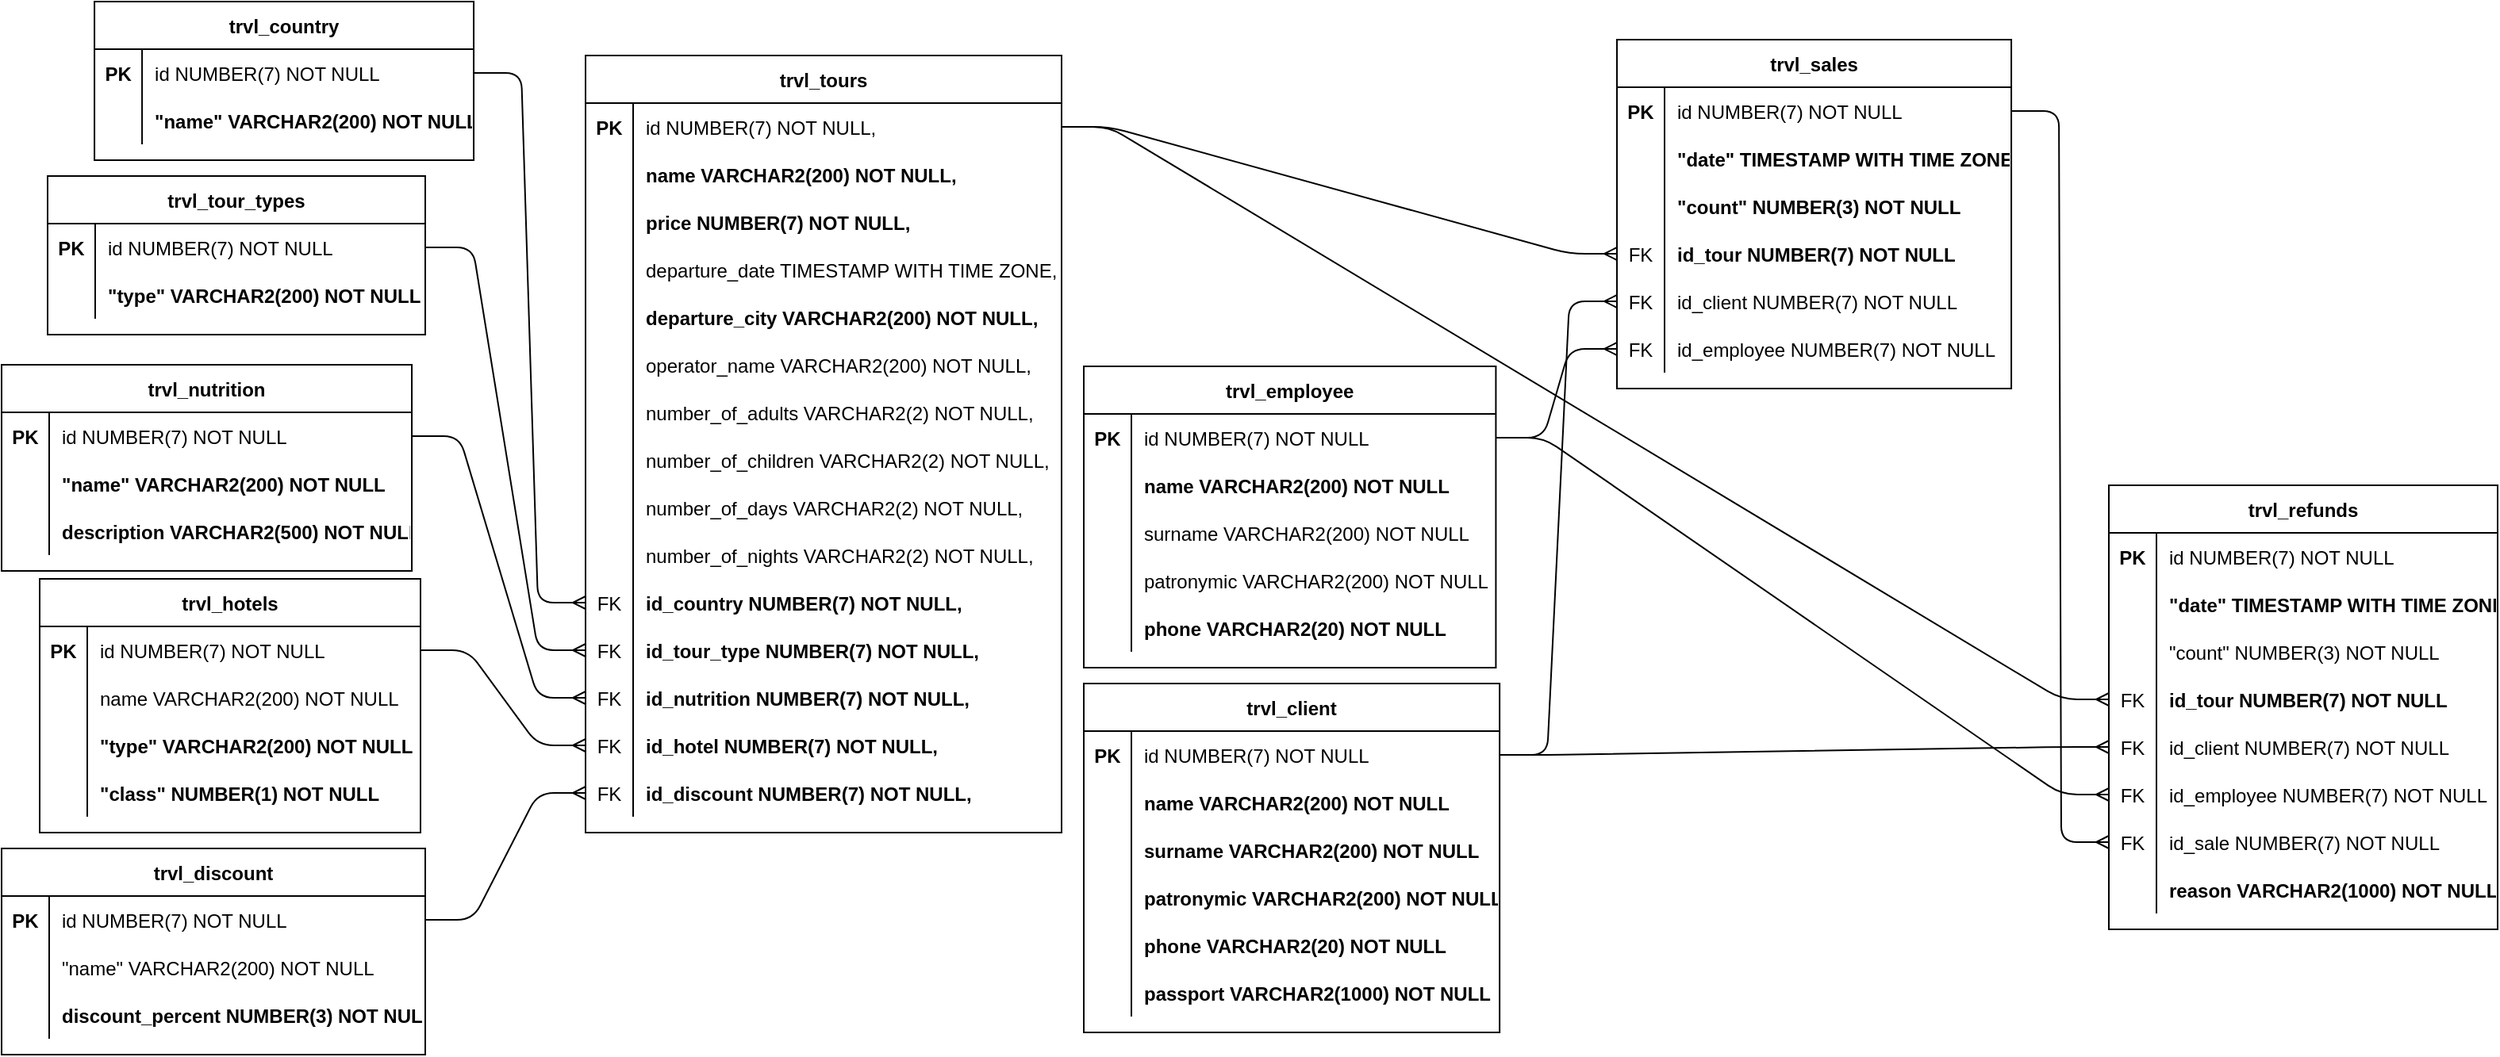 <mxfile version="13.9.9" type="device"><diagram id="UtAeRYSs6jYLfeKtXZZt" name="Страница 1"><mxGraphModel dx="2500" dy="967" grid="0" gridSize="10" guides="1" tooltips="1" connect="1" arrows="1" fold="1" page="1" pageScale="1" pageWidth="827" pageHeight="1169" math="0" shadow="0"><root><mxCell id="0"/><mxCell id="1" parent="0"/><mxCell id="K-TJOgDzCcAmxgooNtNV-1" value="trvl_tours" style="shape=table;startSize=30;container=1;collapsible=1;childLayout=tableLayout;fixedRows=1;rowLines=0;fontStyle=1;align=center;resizeLast=1;" parent="1" vertex="1"><mxGeometry x="-430" y="60" width="300" height="490" as="geometry"><mxRectangle x="80" y="320" width="100" height="30" as="alternateBounds"/></mxGeometry></mxCell><mxCell id="K-TJOgDzCcAmxgooNtNV-5" value="" style="shape=tableRow;horizontal=0;startSize=0;swimlaneHead=0;swimlaneBody=0;fillColor=none;collapsible=0;dropTarget=0;points=[[0,0.5],[1,0.5]];portConstraint=eastwest;top=0;left=0;right=0;bottom=0;" parent="K-TJOgDzCcAmxgooNtNV-1" vertex="1"><mxGeometry y="30" width="300" height="30" as="geometry"/></mxCell><mxCell id="K-TJOgDzCcAmxgooNtNV-6" value="PK" style="shape=partialRectangle;overflow=hidden;connectable=0;fillColor=none;top=0;left=0;bottom=0;right=0;fontStyle=1" parent="K-TJOgDzCcAmxgooNtNV-5" vertex="1"><mxGeometry width="30" height="30" as="geometry"><mxRectangle width="30" height="30" as="alternateBounds"/></mxGeometry></mxCell><mxCell id="K-TJOgDzCcAmxgooNtNV-7" value="id &#9;&#9;&#9;&#9;&#9;NUMBER(7) &#9;&#9;NOT NULL," style="shape=partialRectangle;overflow=hidden;connectable=0;fillColor=none;align=left;top=0;left=0;bottom=0;right=0;spacingLeft=6;" parent="K-TJOgDzCcAmxgooNtNV-5" vertex="1"><mxGeometry x="30" width="270" height="30" as="geometry"><mxRectangle width="270" height="30" as="alternateBounds"/></mxGeometry></mxCell><mxCell id="K-TJOgDzCcAmxgooNtNV-8" value="" style="shape=tableRow;horizontal=0;startSize=0;swimlaneHead=0;swimlaneBody=0;fillColor=none;collapsible=0;dropTarget=0;points=[[0,0.5],[1,0.5]];portConstraint=eastwest;top=0;left=0;right=0;bottom=0;" parent="K-TJOgDzCcAmxgooNtNV-1" vertex="1"><mxGeometry y="60" width="300" height="30" as="geometry"/></mxCell><mxCell id="K-TJOgDzCcAmxgooNtNV-9" value="" style="shape=partialRectangle;overflow=hidden;connectable=0;fillColor=none;top=0;left=0;bottom=0;right=0;" parent="K-TJOgDzCcAmxgooNtNV-8" vertex="1"><mxGeometry width="30" height="30" as="geometry"><mxRectangle width="30" height="30" as="alternateBounds"/></mxGeometry></mxCell><mxCell id="K-TJOgDzCcAmxgooNtNV-10" value="name &#9;&#9;&#9;&#9;VARCHAR2(200) &#9;NOT NULL," style="shape=partialRectangle;overflow=hidden;connectable=0;fillColor=none;align=left;top=0;left=0;bottom=0;right=0;spacingLeft=6;fontStyle=1" parent="K-TJOgDzCcAmxgooNtNV-8" vertex="1"><mxGeometry x="30" width="270" height="30" as="geometry"><mxRectangle width="270" height="30" as="alternateBounds"/></mxGeometry></mxCell><mxCell id="K-TJOgDzCcAmxgooNtNV-11" value="" style="shape=tableRow;horizontal=0;startSize=0;swimlaneHead=0;swimlaneBody=0;fillColor=none;collapsible=0;dropTarget=0;points=[[0,0.5],[1,0.5]];portConstraint=eastwest;top=0;left=0;right=0;bottom=0;" parent="K-TJOgDzCcAmxgooNtNV-1" vertex="1"><mxGeometry y="90" width="300" height="30" as="geometry"/></mxCell><mxCell id="K-TJOgDzCcAmxgooNtNV-12" value="" style="shape=partialRectangle;overflow=hidden;connectable=0;fillColor=none;top=0;left=0;bottom=0;right=0;" parent="K-TJOgDzCcAmxgooNtNV-11" vertex="1"><mxGeometry width="30" height="30" as="geometry"><mxRectangle width="30" height="30" as="alternateBounds"/></mxGeometry></mxCell><mxCell id="K-TJOgDzCcAmxgooNtNV-13" value="price &#9;&#9;&#9;&#9;NUMBER(7) &#9;&#9;NOT NULL," style="shape=partialRectangle;overflow=hidden;connectable=0;fillColor=none;align=left;top=0;left=0;bottom=0;right=0;spacingLeft=6;fontStyle=1" parent="K-TJOgDzCcAmxgooNtNV-11" vertex="1"><mxGeometry x="30" width="270" height="30" as="geometry"><mxRectangle width="270" height="30" as="alternateBounds"/></mxGeometry></mxCell><mxCell id="K-TJOgDzCcAmxgooNtNV-14" value="" style="shape=tableRow;horizontal=0;startSize=0;swimlaneHead=0;swimlaneBody=0;fillColor=none;collapsible=0;dropTarget=0;points=[[0,0.5],[1,0.5]];portConstraint=eastwest;top=0;left=0;right=0;bottom=0;" parent="K-TJOgDzCcAmxgooNtNV-1" vertex="1"><mxGeometry y="120" width="300" height="30" as="geometry"/></mxCell><mxCell id="K-TJOgDzCcAmxgooNtNV-15" value="" style="shape=partialRectangle;overflow=hidden;connectable=0;fillColor=none;top=0;left=0;bottom=0;right=0;" parent="K-TJOgDzCcAmxgooNtNV-14" vertex="1"><mxGeometry width="30" height="30" as="geometry"><mxRectangle width="30" height="30" as="alternateBounds"/></mxGeometry></mxCell><mxCell id="K-TJOgDzCcAmxgooNtNV-16" value="departure_date &#9;&#9;TIMESTAMP WITH TIME ZONE," style="shape=partialRectangle;overflow=hidden;connectable=0;fillColor=none;align=left;top=0;left=0;bottom=0;right=0;spacingLeft=6;" parent="K-TJOgDzCcAmxgooNtNV-14" vertex="1"><mxGeometry x="30" width="270" height="30" as="geometry"><mxRectangle width="270" height="30" as="alternateBounds"/></mxGeometry></mxCell><mxCell id="K-TJOgDzCcAmxgooNtNV-17" value="" style="shape=tableRow;horizontal=0;startSize=0;swimlaneHead=0;swimlaneBody=0;fillColor=none;collapsible=0;dropTarget=0;points=[[0,0.5],[1,0.5]];portConstraint=eastwest;top=0;left=0;right=0;bottom=0;" parent="K-TJOgDzCcAmxgooNtNV-1" vertex="1"><mxGeometry y="150" width="300" height="30" as="geometry"/></mxCell><mxCell id="K-TJOgDzCcAmxgooNtNV-18" value="" style="shape=partialRectangle;overflow=hidden;connectable=0;fillColor=none;top=0;left=0;bottom=0;right=0;" parent="K-TJOgDzCcAmxgooNtNV-17" vertex="1"><mxGeometry width="30" height="30" as="geometry"><mxRectangle width="30" height="30" as="alternateBounds"/></mxGeometry></mxCell><mxCell id="K-TJOgDzCcAmxgooNtNV-19" value="departure_city &#9;&#9;VARCHAR2(200) &#9;NOT NULL, " style="shape=partialRectangle;overflow=hidden;connectable=0;fillColor=none;align=left;top=0;left=0;bottom=0;right=0;spacingLeft=6;fontStyle=1" parent="K-TJOgDzCcAmxgooNtNV-17" vertex="1"><mxGeometry x="30" width="270" height="30" as="geometry"><mxRectangle width="270" height="30" as="alternateBounds"/></mxGeometry></mxCell><mxCell id="K-TJOgDzCcAmxgooNtNV-20" value="" style="shape=tableRow;horizontal=0;startSize=0;swimlaneHead=0;swimlaneBody=0;fillColor=none;collapsible=0;dropTarget=0;points=[[0,0.5],[1,0.5]];portConstraint=eastwest;top=0;left=0;right=0;bottom=0;" parent="K-TJOgDzCcAmxgooNtNV-1" vertex="1"><mxGeometry y="180" width="300" height="30" as="geometry"/></mxCell><mxCell id="K-TJOgDzCcAmxgooNtNV-21" value="" style="shape=partialRectangle;overflow=hidden;connectable=0;fillColor=none;top=0;left=0;bottom=0;right=0;" parent="K-TJOgDzCcAmxgooNtNV-20" vertex="1"><mxGeometry width="30" height="30" as="geometry"><mxRectangle width="30" height="30" as="alternateBounds"/></mxGeometry></mxCell><mxCell id="K-TJOgDzCcAmxgooNtNV-22" value="operator_name  &#9;&#9;VARCHAR2(200) &#9;NOT NULL, " style="shape=partialRectangle;overflow=hidden;connectable=0;fillColor=none;align=left;top=0;left=0;bottom=0;right=0;spacingLeft=6;" parent="K-TJOgDzCcAmxgooNtNV-20" vertex="1"><mxGeometry x="30" width="270" height="30" as="geometry"><mxRectangle width="270" height="30" as="alternateBounds"/></mxGeometry></mxCell><mxCell id="K-TJOgDzCcAmxgooNtNV-23" value="" style="shape=tableRow;horizontal=0;startSize=0;swimlaneHead=0;swimlaneBody=0;fillColor=none;collapsible=0;dropTarget=0;points=[[0,0.5],[1,0.5]];portConstraint=eastwest;top=0;left=0;right=0;bottom=0;" parent="K-TJOgDzCcAmxgooNtNV-1" vertex="1"><mxGeometry y="210" width="300" height="30" as="geometry"/></mxCell><mxCell id="K-TJOgDzCcAmxgooNtNV-24" value="" style="shape=partialRectangle;overflow=hidden;connectable=0;fillColor=none;top=0;left=0;bottom=0;right=0;" parent="K-TJOgDzCcAmxgooNtNV-23" vertex="1"><mxGeometry width="30" height="30" as="geometry"><mxRectangle width="30" height="30" as="alternateBounds"/></mxGeometry></mxCell><mxCell id="K-TJOgDzCcAmxgooNtNV-25" value="number_of_adults &#9;VARCHAR2(2) &#9;NOT NULL, " style="shape=partialRectangle;overflow=hidden;connectable=0;fillColor=none;align=left;top=0;left=0;bottom=0;right=0;spacingLeft=6;" parent="K-TJOgDzCcAmxgooNtNV-23" vertex="1"><mxGeometry x="30" width="270" height="30" as="geometry"><mxRectangle width="270" height="30" as="alternateBounds"/></mxGeometry></mxCell><mxCell id="K-TJOgDzCcAmxgooNtNV-26" value="" style="shape=tableRow;horizontal=0;startSize=0;swimlaneHead=0;swimlaneBody=0;fillColor=none;collapsible=0;dropTarget=0;points=[[0,0.5],[1,0.5]];portConstraint=eastwest;top=0;left=0;right=0;bottom=0;" parent="K-TJOgDzCcAmxgooNtNV-1" vertex="1"><mxGeometry y="240" width="300" height="30" as="geometry"/></mxCell><mxCell id="K-TJOgDzCcAmxgooNtNV-27" value="" style="shape=partialRectangle;overflow=hidden;connectable=0;fillColor=none;top=0;left=0;bottom=0;right=0;" parent="K-TJOgDzCcAmxgooNtNV-26" vertex="1"><mxGeometry width="30" height="30" as="geometry"><mxRectangle width="30" height="30" as="alternateBounds"/></mxGeometry></mxCell><mxCell id="K-TJOgDzCcAmxgooNtNV-28" value="number_of_children &#9;VARCHAR2(2) &#9;NOT NULL," style="shape=partialRectangle;overflow=hidden;connectable=0;fillColor=none;align=left;top=0;left=0;bottom=0;right=0;spacingLeft=6;" parent="K-TJOgDzCcAmxgooNtNV-26" vertex="1"><mxGeometry x="30" width="270" height="30" as="geometry"><mxRectangle width="270" height="30" as="alternateBounds"/></mxGeometry></mxCell><mxCell id="K-TJOgDzCcAmxgooNtNV-29" value="" style="shape=tableRow;horizontal=0;startSize=0;swimlaneHead=0;swimlaneBody=0;fillColor=none;collapsible=0;dropTarget=0;points=[[0,0.5],[1,0.5]];portConstraint=eastwest;top=0;left=0;right=0;bottom=0;" parent="K-TJOgDzCcAmxgooNtNV-1" vertex="1"><mxGeometry y="270" width="300" height="30" as="geometry"/></mxCell><mxCell id="K-TJOgDzCcAmxgooNtNV-30" value="" style="shape=partialRectangle;overflow=hidden;connectable=0;fillColor=none;top=0;left=0;bottom=0;right=0;" parent="K-TJOgDzCcAmxgooNtNV-29" vertex="1"><mxGeometry width="30" height="30" as="geometry"><mxRectangle width="30" height="30" as="alternateBounds"/></mxGeometry></mxCell><mxCell id="K-TJOgDzCcAmxgooNtNV-31" value="number_of_days&#9;&#9;VARCHAR2(2) &#9;NOT NULL," style="shape=partialRectangle;overflow=hidden;connectable=0;fillColor=none;align=left;top=0;left=0;bottom=0;right=0;spacingLeft=6;" parent="K-TJOgDzCcAmxgooNtNV-29" vertex="1"><mxGeometry x="30" width="270" height="30" as="geometry"><mxRectangle width="270" height="30" as="alternateBounds"/></mxGeometry></mxCell><mxCell id="K-TJOgDzCcAmxgooNtNV-32" value="" style="shape=tableRow;horizontal=0;startSize=0;swimlaneHead=0;swimlaneBody=0;fillColor=none;collapsible=0;dropTarget=0;points=[[0,0.5],[1,0.5]];portConstraint=eastwest;top=0;left=0;right=0;bottom=0;" parent="K-TJOgDzCcAmxgooNtNV-1" vertex="1"><mxGeometry y="300" width="300" height="30" as="geometry"/></mxCell><mxCell id="K-TJOgDzCcAmxgooNtNV-33" value="" style="shape=partialRectangle;overflow=hidden;connectable=0;fillColor=none;top=0;left=0;bottom=0;right=0;" parent="K-TJOgDzCcAmxgooNtNV-32" vertex="1"><mxGeometry width="30" height="30" as="geometry"><mxRectangle width="30" height="30" as="alternateBounds"/></mxGeometry></mxCell><mxCell id="K-TJOgDzCcAmxgooNtNV-34" value="number_of_nights&#9;VARCHAR2(2) &#9;NOT NULL," style="shape=partialRectangle;overflow=hidden;connectable=0;fillColor=none;align=left;top=0;left=0;bottom=0;right=0;spacingLeft=6;" parent="K-TJOgDzCcAmxgooNtNV-32" vertex="1"><mxGeometry x="30" width="270" height="30" as="geometry"><mxRectangle width="270" height="30" as="alternateBounds"/></mxGeometry></mxCell><mxCell id="K-TJOgDzCcAmxgooNtNV-35" value="" style="shape=tableRow;horizontal=0;startSize=0;swimlaneHead=0;swimlaneBody=0;fillColor=none;collapsible=0;dropTarget=0;points=[[0,0.5],[1,0.5]];portConstraint=eastwest;top=0;left=0;right=0;bottom=0;" parent="K-TJOgDzCcAmxgooNtNV-1" vertex="1"><mxGeometry y="330" width="300" height="30" as="geometry"/></mxCell><mxCell id="K-TJOgDzCcAmxgooNtNV-36" value="FK" style="shape=partialRectangle;overflow=hidden;connectable=0;fillColor=none;top=0;left=0;bottom=0;right=0;" parent="K-TJOgDzCcAmxgooNtNV-35" vertex="1"><mxGeometry width="30" height="30" as="geometry"><mxRectangle width="30" height="30" as="alternateBounds"/></mxGeometry></mxCell><mxCell id="K-TJOgDzCcAmxgooNtNV-37" value="id_country&#9;&#9;&#9;NUMBER(7) &#9;&#9;NOT NULL," style="shape=partialRectangle;overflow=hidden;connectable=0;fillColor=none;align=left;top=0;left=0;bottom=0;right=0;spacingLeft=6;fontStyle=1" parent="K-TJOgDzCcAmxgooNtNV-35" vertex="1"><mxGeometry x="30" width="270" height="30" as="geometry"><mxRectangle width="270" height="30" as="alternateBounds"/></mxGeometry></mxCell><mxCell id="K-TJOgDzCcAmxgooNtNV-38" value="" style="shape=tableRow;horizontal=0;startSize=0;swimlaneHead=0;swimlaneBody=0;fillColor=none;collapsible=0;dropTarget=0;points=[[0,0.5],[1,0.5]];portConstraint=eastwest;top=0;left=0;right=0;bottom=0;" parent="K-TJOgDzCcAmxgooNtNV-1" vertex="1"><mxGeometry y="360" width="300" height="30" as="geometry"/></mxCell><mxCell id="K-TJOgDzCcAmxgooNtNV-39" value="FK" style="shape=partialRectangle;overflow=hidden;connectable=0;fillColor=none;top=0;left=0;bottom=0;right=0;" parent="K-TJOgDzCcAmxgooNtNV-38" vertex="1"><mxGeometry width="30" height="30" as="geometry"><mxRectangle width="30" height="30" as="alternateBounds"/></mxGeometry></mxCell><mxCell id="K-TJOgDzCcAmxgooNtNV-40" value="id_tour_type&#9;&#9;NUMBER(7) &#9;&#9;NOT NULL," style="shape=partialRectangle;overflow=hidden;connectable=0;fillColor=none;align=left;top=0;left=0;bottom=0;right=0;spacingLeft=6;fontStyle=1" parent="K-TJOgDzCcAmxgooNtNV-38" vertex="1"><mxGeometry x="30" width="270" height="30" as="geometry"><mxRectangle width="270" height="30" as="alternateBounds"/></mxGeometry></mxCell><mxCell id="K-TJOgDzCcAmxgooNtNV-41" value="" style="shape=tableRow;horizontal=0;startSize=0;swimlaneHead=0;swimlaneBody=0;fillColor=none;collapsible=0;dropTarget=0;points=[[0,0.5],[1,0.5]];portConstraint=eastwest;top=0;left=0;right=0;bottom=0;" parent="K-TJOgDzCcAmxgooNtNV-1" vertex="1"><mxGeometry y="390" width="300" height="30" as="geometry"/></mxCell><mxCell id="K-TJOgDzCcAmxgooNtNV-42" value="FK" style="shape=partialRectangle;overflow=hidden;connectable=0;fillColor=none;top=0;left=0;bottom=0;right=0;" parent="K-TJOgDzCcAmxgooNtNV-41" vertex="1"><mxGeometry width="30" height="30" as="geometry"><mxRectangle width="30" height="30" as="alternateBounds"/></mxGeometry></mxCell><mxCell id="K-TJOgDzCcAmxgooNtNV-43" value="id_nutrition&#9;&#9;NUMBER(7) &#9;&#9;NOT NULL," style="shape=partialRectangle;overflow=hidden;connectable=0;fillColor=none;align=left;top=0;left=0;bottom=0;right=0;spacingLeft=6;fontStyle=1" parent="K-TJOgDzCcAmxgooNtNV-41" vertex="1"><mxGeometry x="30" width="270" height="30" as="geometry"><mxRectangle width="270" height="30" as="alternateBounds"/></mxGeometry></mxCell><mxCell id="K-TJOgDzCcAmxgooNtNV-44" value="" style="shape=tableRow;horizontal=0;startSize=0;swimlaneHead=0;swimlaneBody=0;fillColor=none;collapsible=0;dropTarget=0;points=[[0,0.5],[1,0.5]];portConstraint=eastwest;top=0;left=0;right=0;bottom=0;" parent="K-TJOgDzCcAmxgooNtNV-1" vertex="1"><mxGeometry y="420" width="300" height="30" as="geometry"/></mxCell><mxCell id="K-TJOgDzCcAmxgooNtNV-45" value="FK" style="shape=partialRectangle;overflow=hidden;connectable=0;fillColor=none;top=0;left=0;bottom=0;right=0;" parent="K-TJOgDzCcAmxgooNtNV-44" vertex="1"><mxGeometry width="30" height="30" as="geometry"><mxRectangle width="30" height="30" as="alternateBounds"/></mxGeometry></mxCell><mxCell id="K-TJOgDzCcAmxgooNtNV-46" value="id_hotel&#9;&#9;&#9;NUMBER(7) &#9;&#9;NOT NULL," style="shape=partialRectangle;overflow=hidden;connectable=0;fillColor=none;align=left;top=0;left=0;bottom=0;right=0;spacingLeft=6;fontStyle=1" parent="K-TJOgDzCcAmxgooNtNV-44" vertex="1"><mxGeometry x="30" width="270" height="30" as="geometry"><mxRectangle width="270" height="30" as="alternateBounds"/></mxGeometry></mxCell><mxCell id="K-TJOgDzCcAmxgooNtNV-47" value="" style="shape=tableRow;horizontal=0;startSize=0;swimlaneHead=0;swimlaneBody=0;fillColor=none;collapsible=0;dropTarget=0;points=[[0,0.5],[1,0.5]];portConstraint=eastwest;top=0;left=0;right=0;bottom=0;" parent="K-TJOgDzCcAmxgooNtNV-1" vertex="1"><mxGeometry y="450" width="300" height="30" as="geometry"/></mxCell><mxCell id="K-TJOgDzCcAmxgooNtNV-48" value="FK" style="shape=partialRectangle;overflow=hidden;connectable=0;fillColor=none;top=0;left=0;bottom=0;right=0;" parent="K-TJOgDzCcAmxgooNtNV-47" vertex="1"><mxGeometry width="30" height="30" as="geometry"><mxRectangle width="30" height="30" as="alternateBounds"/></mxGeometry></mxCell><mxCell id="K-TJOgDzCcAmxgooNtNV-49" value="id_discount&#9;&#9;&#9;NUMBER(7) &#9;&#9;NOT NULL," style="shape=partialRectangle;overflow=hidden;connectable=0;fillColor=none;align=left;top=0;left=0;bottom=0;right=0;spacingLeft=6;fontStyle=1" parent="K-TJOgDzCcAmxgooNtNV-47" vertex="1"><mxGeometry x="30" width="270" height="30" as="geometry"><mxRectangle width="270" height="30" as="alternateBounds"/></mxGeometry></mxCell><mxCell id="6g50nFO8ZoWCw811xihU-1" value="trvl_hotels" style="shape=table;startSize=30;container=1;collapsible=1;childLayout=tableLayout;fixedRows=1;rowLines=0;fontStyle=1;align=center;resizeLast=1;" vertex="1" parent="1"><mxGeometry x="-774" y="390" width="240" height="160" as="geometry"/></mxCell><mxCell id="6g50nFO8ZoWCw811xihU-2" value="" style="shape=partialRectangle;collapsible=0;dropTarget=0;pointerEvents=0;fillColor=none;points=[[0,0.5],[1,0.5]];portConstraint=eastwest;top=0;left=0;right=0;bottom=0;" vertex="1" parent="6g50nFO8ZoWCw811xihU-1"><mxGeometry y="30" width="240" height="30" as="geometry"/></mxCell><mxCell id="6g50nFO8ZoWCw811xihU-3" value="PK" style="shape=partialRectangle;overflow=hidden;connectable=0;fillColor=none;top=0;left=0;bottom=0;right=0;fontStyle=1" vertex="1" parent="6g50nFO8ZoWCw811xihU-2"><mxGeometry width="30" height="30" as="geometry"/></mxCell><mxCell id="6g50nFO8ZoWCw811xihU-4" value="id &#9;&#9;&#9;&#9;NUMBER(7) &#9;&#9;NOT NULL" style="shape=partialRectangle;overflow=hidden;connectable=0;fillColor=none;top=0;left=0;bottom=0;right=0;align=left;spacingLeft=6;" vertex="1" parent="6g50nFO8ZoWCw811xihU-2"><mxGeometry x="30" width="210" height="30" as="geometry"/></mxCell><mxCell id="6g50nFO8ZoWCw811xihU-5" value="" style="shape=partialRectangle;collapsible=0;dropTarget=0;pointerEvents=0;fillColor=none;points=[[0,0.5],[1,0.5]];portConstraint=eastwest;top=0;left=0;right=0;bottom=0;" vertex="1" parent="6g50nFO8ZoWCw811xihU-1"><mxGeometry y="60" width="240" height="30" as="geometry"/></mxCell><mxCell id="6g50nFO8ZoWCw811xihU-6" value="" style="shape=partialRectangle;overflow=hidden;connectable=0;fillColor=none;top=0;left=0;bottom=0;right=0;" vertex="1" parent="6g50nFO8ZoWCw811xihU-5"><mxGeometry width="30" height="30" as="geometry"/></mxCell><mxCell id="6g50nFO8ZoWCw811xihU-7" value="name &#9;&#9;&#9;&#9;VARCHAR2(200) &#9;NOT NULL" style="shape=partialRectangle;overflow=hidden;connectable=0;fillColor=none;top=0;left=0;bottom=0;right=0;align=left;spacingLeft=6;" vertex="1" parent="6g50nFO8ZoWCw811xihU-5"><mxGeometry x="30" width="210" height="30" as="geometry"/></mxCell><mxCell id="6g50nFO8ZoWCw811xihU-8" value="" style="shape=partialRectangle;collapsible=0;dropTarget=0;pointerEvents=0;fillColor=none;points=[[0,0.5],[1,0.5]];portConstraint=eastwest;top=0;left=0;right=0;bottom=0;" vertex="1" parent="6g50nFO8ZoWCw811xihU-1"><mxGeometry y="90" width="240" height="30" as="geometry"/></mxCell><mxCell id="6g50nFO8ZoWCw811xihU-9" value="" style="shape=partialRectangle;overflow=hidden;connectable=0;fillColor=none;top=0;left=0;bottom=0;right=0;" vertex="1" parent="6g50nFO8ZoWCw811xihU-8"><mxGeometry width="30" height="30" as="geometry"/></mxCell><mxCell id="6g50nFO8ZoWCw811xihU-10" value="&quot;type&quot; &#9;&#9;&#9;&#9;VARCHAR2(200) &#9;NOT NULL" style="shape=partialRectangle;overflow=hidden;connectable=0;fillColor=none;top=0;left=0;bottom=0;right=0;align=left;spacingLeft=6;fontStyle=1" vertex="1" parent="6g50nFO8ZoWCw811xihU-8"><mxGeometry x="30" width="210" height="30" as="geometry"/></mxCell><mxCell id="6g50nFO8ZoWCw811xihU-11" value="" style="shape=partialRectangle;collapsible=0;dropTarget=0;pointerEvents=0;fillColor=none;points=[[0,0.5],[1,0.5]];portConstraint=eastwest;top=0;left=0;right=0;bottom=0;" vertex="1" parent="6g50nFO8ZoWCw811xihU-1"><mxGeometry y="120" width="240" height="30" as="geometry"/></mxCell><mxCell id="6g50nFO8ZoWCw811xihU-12" value="" style="shape=partialRectangle;overflow=hidden;connectable=0;fillColor=none;top=0;left=0;bottom=0;right=0;" vertex="1" parent="6g50nFO8ZoWCw811xihU-11"><mxGeometry width="30" height="30" as="geometry"/></mxCell><mxCell id="6g50nFO8ZoWCw811xihU-13" value="&quot;class&quot; &#9;&#9;&#9;NUMBER(1) &#9;&#9;NOT NULL" style="shape=partialRectangle;overflow=hidden;connectable=0;fillColor=none;top=0;left=0;bottom=0;right=0;align=left;spacingLeft=6;fontStyle=1" vertex="1" parent="6g50nFO8ZoWCw811xihU-11"><mxGeometry x="30" width="210" height="30" as="geometry"/></mxCell><mxCell id="6g50nFO8ZoWCw811xihU-20" value="trvl_tour_types" style="shape=table;startSize=30;container=1;collapsible=1;childLayout=tableLayout;fixedRows=1;rowLines=0;fontStyle=1;align=center;resizeLast=1;" vertex="1" parent="1"><mxGeometry x="-769" y="136" width="238" height="100" as="geometry"/></mxCell><mxCell id="6g50nFO8ZoWCw811xihU-21" value="" style="shape=partialRectangle;collapsible=0;dropTarget=0;pointerEvents=0;fillColor=none;points=[[0,0.5],[1,0.5]];portConstraint=eastwest;top=0;left=0;right=0;bottom=0;" vertex="1" parent="6g50nFO8ZoWCw811xihU-20"><mxGeometry y="30" width="238" height="30" as="geometry"/></mxCell><mxCell id="6g50nFO8ZoWCw811xihU-22" value="PK" style="shape=partialRectangle;overflow=hidden;connectable=0;fillColor=none;top=0;left=0;bottom=0;right=0;fontStyle=1" vertex="1" parent="6g50nFO8ZoWCw811xihU-21"><mxGeometry width="30" height="30" as="geometry"/></mxCell><mxCell id="6g50nFO8ZoWCw811xihU-23" value="id &#9;&#9;&#9;&#9;&#9;NUMBER(7) &#9;&#9;NOT NULL" style="shape=partialRectangle;overflow=hidden;connectable=0;fillColor=none;top=0;left=0;bottom=0;right=0;align=left;spacingLeft=6;" vertex="1" parent="6g50nFO8ZoWCw811xihU-21"><mxGeometry x="30" width="208" height="30" as="geometry"/></mxCell><mxCell id="6g50nFO8ZoWCw811xihU-24" value="" style="shape=partialRectangle;collapsible=0;dropTarget=0;pointerEvents=0;fillColor=none;points=[[0,0.5],[1,0.5]];portConstraint=eastwest;top=0;left=0;right=0;bottom=0;" vertex="1" parent="6g50nFO8ZoWCw811xihU-20"><mxGeometry y="60" width="238" height="30" as="geometry"/></mxCell><mxCell id="6g50nFO8ZoWCw811xihU-25" value="" style="shape=partialRectangle;overflow=hidden;connectable=0;fillColor=none;top=0;left=0;bottom=0;right=0;" vertex="1" parent="6g50nFO8ZoWCw811xihU-24"><mxGeometry width="30" height="30" as="geometry"/></mxCell><mxCell id="6g50nFO8ZoWCw811xihU-26" value="&quot;type&quot; &#9;&#9;&#9;&#9;VARCHAR2(200) &#9;NOT NULL" style="shape=partialRectangle;overflow=hidden;connectable=0;fillColor=none;top=0;left=0;bottom=0;right=0;align=left;spacingLeft=6;fontStyle=1" vertex="1" parent="6g50nFO8ZoWCw811xihU-24"><mxGeometry x="30" width="208" height="30" as="geometry"/></mxCell><mxCell id="6g50nFO8ZoWCw811xihU-33" value="trvl_country" style="shape=table;startSize=30;container=1;collapsible=1;childLayout=tableLayout;fixedRows=1;rowLines=0;fontStyle=1;align=center;resizeLast=1;" vertex="1" parent="1"><mxGeometry x="-739.47" y="26" width="239" height="100" as="geometry"/></mxCell><mxCell id="6g50nFO8ZoWCw811xihU-34" value="" style="shape=partialRectangle;collapsible=0;dropTarget=0;pointerEvents=0;fillColor=none;points=[[0,0.5],[1,0.5]];portConstraint=eastwest;top=0;left=0;right=0;bottom=0;" vertex="1" parent="6g50nFO8ZoWCw811xihU-33"><mxGeometry y="30" width="239" height="30" as="geometry"/></mxCell><mxCell id="6g50nFO8ZoWCw811xihU-35" value="PK" style="shape=partialRectangle;overflow=hidden;connectable=0;fillColor=none;top=0;left=0;bottom=0;right=0;fontStyle=1" vertex="1" parent="6g50nFO8ZoWCw811xihU-34"><mxGeometry width="30" height="30" as="geometry"/></mxCell><mxCell id="6g50nFO8ZoWCw811xihU-36" value="id &#9;&#9;&#9;&#9;&#9;NUMBER(7) &#9;&#9;NOT NULL" style="shape=partialRectangle;overflow=hidden;connectable=0;fillColor=none;top=0;left=0;bottom=0;right=0;align=left;spacingLeft=6;" vertex="1" parent="6g50nFO8ZoWCw811xihU-34"><mxGeometry x="30" width="209" height="30" as="geometry"/></mxCell><mxCell id="6g50nFO8ZoWCw811xihU-37" value="" style="shape=partialRectangle;collapsible=0;dropTarget=0;pointerEvents=0;fillColor=none;points=[[0,0.5],[1,0.5]];portConstraint=eastwest;top=0;left=0;right=0;bottom=0;" vertex="1" parent="6g50nFO8ZoWCw811xihU-33"><mxGeometry y="60" width="239" height="30" as="geometry"/></mxCell><mxCell id="6g50nFO8ZoWCw811xihU-38" value="" style="shape=partialRectangle;overflow=hidden;connectable=0;fillColor=none;top=0;left=0;bottom=0;right=0;" vertex="1" parent="6g50nFO8ZoWCw811xihU-37"><mxGeometry width="30" height="30" as="geometry"/></mxCell><mxCell id="6g50nFO8ZoWCw811xihU-39" value="&quot;name&quot; &#9;&#9;&#9;&#9;VARCHAR2(200) &#9;NOT NULL" style="shape=partialRectangle;overflow=hidden;connectable=0;fillColor=none;top=0;left=0;bottom=0;right=0;align=left;spacingLeft=6;fontStyle=1" vertex="1" parent="6g50nFO8ZoWCw811xihU-37"><mxGeometry x="30" width="209" height="30" as="geometry"/></mxCell><mxCell id="6g50nFO8ZoWCw811xihU-46" value="trvl_nutrition" style="shape=table;startSize=30;container=1;collapsible=1;childLayout=tableLayout;fixedRows=1;rowLines=0;fontStyle=1;align=center;resizeLast=1;" vertex="1" parent="1"><mxGeometry x="-798" y="255" width="258.529" height="130" as="geometry"/></mxCell><mxCell id="6g50nFO8ZoWCw811xihU-47" value="" style="shape=partialRectangle;collapsible=0;dropTarget=0;pointerEvents=0;fillColor=none;points=[[0,0.5],[1,0.5]];portConstraint=eastwest;top=0;left=0;right=0;bottom=0;" vertex="1" parent="6g50nFO8ZoWCw811xihU-46"><mxGeometry y="30" width="258.529" height="30" as="geometry"/></mxCell><mxCell id="6g50nFO8ZoWCw811xihU-48" value="PK" style="shape=partialRectangle;overflow=hidden;connectable=0;fillColor=none;top=0;left=0;bottom=0;right=0;fontStyle=1" vertex="1" parent="6g50nFO8ZoWCw811xihU-47"><mxGeometry width="30" height="30" as="geometry"/></mxCell><mxCell id="6g50nFO8ZoWCw811xihU-49" value="id &#9;&#9;&#9;&#9;&#9;NUMBER(7) &#9;&#9;NOT NULL" style="shape=partialRectangle;overflow=hidden;connectable=0;fillColor=none;top=0;left=0;bottom=0;right=0;align=left;spacingLeft=6;" vertex="1" parent="6g50nFO8ZoWCw811xihU-47"><mxGeometry x="30" width="228.529" height="30" as="geometry"/></mxCell><mxCell id="6g50nFO8ZoWCw811xihU-50" value="" style="shape=partialRectangle;collapsible=0;dropTarget=0;pointerEvents=0;fillColor=none;points=[[0,0.5],[1,0.5]];portConstraint=eastwest;top=0;left=0;right=0;bottom=0;" vertex="1" parent="6g50nFO8ZoWCw811xihU-46"><mxGeometry y="60" width="258.529" height="30" as="geometry"/></mxCell><mxCell id="6g50nFO8ZoWCw811xihU-51" value="" style="shape=partialRectangle;overflow=hidden;connectable=0;fillColor=none;top=0;left=0;bottom=0;right=0;" vertex="1" parent="6g50nFO8ZoWCw811xihU-50"><mxGeometry width="30" height="30" as="geometry"/></mxCell><mxCell id="6g50nFO8ZoWCw811xihU-52" value="&quot;name&quot; &#9;&#9;&#9;&#9;VARCHAR2(200) &#9;NOT NULL" style="shape=partialRectangle;overflow=hidden;connectable=0;fillColor=none;top=0;left=0;bottom=0;right=0;align=left;spacingLeft=6;fontStyle=1" vertex="1" parent="6g50nFO8ZoWCw811xihU-50"><mxGeometry x="30" width="228.529" height="30" as="geometry"/></mxCell><mxCell id="6g50nFO8ZoWCw811xihU-53" value="" style="shape=partialRectangle;collapsible=0;dropTarget=0;pointerEvents=0;fillColor=none;points=[[0,0.5],[1,0.5]];portConstraint=eastwest;top=0;left=0;right=0;bottom=0;" vertex="1" parent="6g50nFO8ZoWCw811xihU-46"><mxGeometry y="90" width="258.529" height="30" as="geometry"/></mxCell><mxCell id="6g50nFO8ZoWCw811xihU-54" value="" style="shape=partialRectangle;overflow=hidden;connectable=0;fillColor=none;top=0;left=0;bottom=0;right=0;" vertex="1" parent="6g50nFO8ZoWCw811xihU-53"><mxGeometry width="30" height="30" as="geometry"/></mxCell><mxCell id="6g50nFO8ZoWCw811xihU-55" value="description &#9;&#9;VARCHAR2(500) &#9;NOT NULL" style="shape=partialRectangle;overflow=hidden;connectable=0;fillColor=none;top=0;left=0;bottom=0;right=0;align=left;spacingLeft=6;fontStyle=1" vertex="1" parent="6g50nFO8ZoWCw811xihU-53"><mxGeometry x="30" width="228.529" height="30" as="geometry"/></mxCell><mxCell id="6g50nFO8ZoWCw811xihU-59" value="trvl_discount" style="shape=table;startSize=30;container=1;collapsible=1;childLayout=tableLayout;fixedRows=1;rowLines=0;fontStyle=1;align=center;resizeLast=1;" vertex="1" parent="1"><mxGeometry x="-798" y="560" width="267" height="130" as="geometry"/></mxCell><mxCell id="6g50nFO8ZoWCw811xihU-60" value="" style="shape=partialRectangle;collapsible=0;dropTarget=0;pointerEvents=0;fillColor=none;points=[[0,0.5],[1,0.5]];portConstraint=eastwest;top=0;left=0;right=0;bottom=0;" vertex="1" parent="6g50nFO8ZoWCw811xihU-59"><mxGeometry y="30" width="267" height="30" as="geometry"/></mxCell><mxCell id="6g50nFO8ZoWCw811xihU-61" value="PK" style="shape=partialRectangle;overflow=hidden;connectable=0;fillColor=none;top=0;left=0;bottom=0;right=0;fontStyle=1" vertex="1" parent="6g50nFO8ZoWCw811xihU-60"><mxGeometry width="30" height="30" as="geometry"/></mxCell><mxCell id="6g50nFO8ZoWCw811xihU-62" value="id &#9;&#9;&#9;&#9;&#9;NUMBER(7) &#9;&#9;NOT NULL" style="shape=partialRectangle;overflow=hidden;connectable=0;fillColor=none;top=0;left=0;bottom=0;right=0;align=left;spacingLeft=6;" vertex="1" parent="6g50nFO8ZoWCw811xihU-60"><mxGeometry x="30" width="237" height="30" as="geometry"/></mxCell><mxCell id="6g50nFO8ZoWCw811xihU-63" value="" style="shape=partialRectangle;collapsible=0;dropTarget=0;pointerEvents=0;fillColor=none;points=[[0,0.5],[1,0.5]];portConstraint=eastwest;top=0;left=0;right=0;bottom=0;" vertex="1" parent="6g50nFO8ZoWCw811xihU-59"><mxGeometry y="60" width="267" height="30" as="geometry"/></mxCell><mxCell id="6g50nFO8ZoWCw811xihU-64" value="" style="shape=partialRectangle;overflow=hidden;connectable=0;fillColor=none;top=0;left=0;bottom=0;right=0;" vertex="1" parent="6g50nFO8ZoWCw811xihU-63"><mxGeometry width="30" height="30" as="geometry"/></mxCell><mxCell id="6g50nFO8ZoWCw811xihU-65" value="&quot;name&quot; &#9;&#9;&#9;&#9;VARCHAR2(200) &#9;NOT NULL" style="shape=partialRectangle;overflow=hidden;connectable=0;fillColor=none;top=0;left=0;bottom=0;right=0;align=left;spacingLeft=6;" vertex="1" parent="6g50nFO8ZoWCw811xihU-63"><mxGeometry x="30" width="237" height="30" as="geometry"/></mxCell><mxCell id="6g50nFO8ZoWCw811xihU-66" value="" style="shape=partialRectangle;collapsible=0;dropTarget=0;pointerEvents=0;fillColor=none;points=[[0,0.5],[1,0.5]];portConstraint=eastwest;top=0;left=0;right=0;bottom=0;" vertex="1" parent="6g50nFO8ZoWCw811xihU-59"><mxGeometry y="90" width="267" height="30" as="geometry"/></mxCell><mxCell id="6g50nFO8ZoWCw811xihU-67" value="" style="shape=partialRectangle;overflow=hidden;connectable=0;fillColor=none;top=0;left=0;bottom=0;right=0;" vertex="1" parent="6g50nFO8ZoWCw811xihU-66"><mxGeometry width="30" height="30" as="geometry"/></mxCell><mxCell id="6g50nFO8ZoWCw811xihU-68" value="discount_percent &#9;NUMBER(3) &#9;&#9;NOT NULL" style="shape=partialRectangle;overflow=hidden;connectable=0;fillColor=none;top=0;left=0;bottom=0;right=0;align=left;spacingLeft=6;fontStyle=1" vertex="1" parent="6g50nFO8ZoWCw811xihU-66"><mxGeometry x="30" width="237" height="30" as="geometry"/></mxCell><mxCell id="6g50nFO8ZoWCw811xihU-97" value="trvl_client" style="shape=table;startSize=30;container=1;collapsible=1;childLayout=tableLayout;fixedRows=1;rowLines=0;fontStyle=1;align=center;resizeLast=1;" vertex="1" parent="1"><mxGeometry x="-116" y="456" width="262.059" height="220" as="geometry"/></mxCell><mxCell id="6g50nFO8ZoWCw811xihU-98" value="" style="shape=partialRectangle;collapsible=0;dropTarget=0;pointerEvents=0;fillColor=none;points=[[0,0.5],[1,0.5]];portConstraint=eastwest;top=0;left=0;right=0;bottom=0;" vertex="1" parent="6g50nFO8ZoWCw811xihU-97"><mxGeometry y="30" width="262.059" height="30" as="geometry"/></mxCell><mxCell id="6g50nFO8ZoWCw811xihU-99" value="PK" style="shape=partialRectangle;overflow=hidden;connectable=0;fillColor=none;top=0;left=0;bottom=0;right=0;fontStyle=1" vertex="1" parent="6g50nFO8ZoWCw811xihU-98"><mxGeometry width="30" height="30" as="geometry"/></mxCell><mxCell id="6g50nFO8ZoWCw811xihU-100" value="id &#9;&#9;&#9;NUMBER(7) &#9;&#9;NOT NULL" style="shape=partialRectangle;overflow=hidden;connectable=0;fillColor=none;top=0;left=0;bottom=0;right=0;align=left;spacingLeft=6;" vertex="1" parent="6g50nFO8ZoWCw811xihU-98"><mxGeometry x="30" width="232.059" height="30" as="geometry"/></mxCell><mxCell id="6g50nFO8ZoWCw811xihU-101" value="" style="shape=partialRectangle;collapsible=0;dropTarget=0;pointerEvents=0;fillColor=none;points=[[0,0.5],[1,0.5]];portConstraint=eastwest;top=0;left=0;right=0;bottom=0;" vertex="1" parent="6g50nFO8ZoWCw811xihU-97"><mxGeometry y="60" width="262.059" height="30" as="geometry"/></mxCell><mxCell id="6g50nFO8ZoWCw811xihU-102" value="" style="shape=partialRectangle;overflow=hidden;connectable=0;fillColor=none;top=0;left=0;bottom=0;right=0;" vertex="1" parent="6g50nFO8ZoWCw811xihU-101"><mxGeometry width="30" height="30" as="geometry"/></mxCell><mxCell id="6g50nFO8ZoWCw811xihU-103" value="name &#9;&#9;&#9;&#9;VARCHAR2(200) &#9;NOT NULL" style="shape=partialRectangle;overflow=hidden;connectable=0;fillColor=none;top=0;left=0;bottom=0;right=0;align=left;spacingLeft=6;fontStyle=1" vertex="1" parent="6g50nFO8ZoWCw811xihU-101"><mxGeometry x="30" width="232.059" height="30" as="geometry"/></mxCell><mxCell id="6g50nFO8ZoWCw811xihU-104" value="" style="shape=partialRectangle;collapsible=0;dropTarget=0;pointerEvents=0;fillColor=none;points=[[0,0.5],[1,0.5]];portConstraint=eastwest;top=0;left=0;right=0;bottom=0;" vertex="1" parent="6g50nFO8ZoWCw811xihU-97"><mxGeometry y="90" width="262.059" height="30" as="geometry"/></mxCell><mxCell id="6g50nFO8ZoWCw811xihU-105" value="" style="shape=partialRectangle;overflow=hidden;connectable=0;fillColor=none;top=0;left=0;bottom=0;right=0;" vertex="1" parent="6g50nFO8ZoWCw811xihU-104"><mxGeometry width="30" height="30" as="geometry"/></mxCell><mxCell id="6g50nFO8ZoWCw811xihU-106" value="surname &#9;&#9;&#9;VARCHAR2(200) &#9;NOT NULL" style="shape=partialRectangle;overflow=hidden;connectable=0;fillColor=none;top=0;left=0;bottom=0;right=0;align=left;spacingLeft=6;fontStyle=1" vertex="1" parent="6g50nFO8ZoWCw811xihU-104"><mxGeometry x="30" width="232.059" height="30" as="geometry"/></mxCell><mxCell id="6g50nFO8ZoWCw811xihU-107" value="" style="shape=partialRectangle;collapsible=0;dropTarget=0;pointerEvents=0;fillColor=none;points=[[0,0.5],[1,0.5]];portConstraint=eastwest;top=0;left=0;right=0;bottom=0;" vertex="1" parent="6g50nFO8ZoWCw811xihU-97"><mxGeometry y="120" width="262.059" height="30" as="geometry"/></mxCell><mxCell id="6g50nFO8ZoWCw811xihU-108" value="" style="shape=partialRectangle;overflow=hidden;connectable=0;fillColor=none;top=0;left=0;bottom=0;right=0;" vertex="1" parent="6g50nFO8ZoWCw811xihU-107"><mxGeometry width="30" height="30" as="geometry"/></mxCell><mxCell id="6g50nFO8ZoWCw811xihU-109" value="patronymic&#9;&#9;&#9;VARCHAR2(200) &#9;NOT NULL" style="shape=partialRectangle;overflow=hidden;connectable=0;fillColor=none;top=0;left=0;bottom=0;right=0;align=left;spacingLeft=6;fontStyle=1" vertex="1" parent="6g50nFO8ZoWCw811xihU-107"><mxGeometry x="30" width="232.059" height="30" as="geometry"/></mxCell><mxCell id="6g50nFO8ZoWCw811xihU-110" value="" style="shape=partialRectangle;collapsible=0;dropTarget=0;pointerEvents=0;fillColor=none;points=[[0,0.5],[1,0.5]];portConstraint=eastwest;top=0;left=0;right=0;bottom=0;" vertex="1" parent="6g50nFO8ZoWCw811xihU-97"><mxGeometry y="150" width="262.059" height="30" as="geometry"/></mxCell><mxCell id="6g50nFO8ZoWCw811xihU-111" value="" style="shape=partialRectangle;overflow=hidden;connectable=0;fillColor=none;top=0;left=0;bottom=0;right=0;" vertex="1" parent="6g50nFO8ZoWCw811xihU-110"><mxGeometry width="30" height="30" as="geometry"/></mxCell><mxCell id="6g50nFO8ZoWCw811xihU-112" value="phone&#9;&#9;&#9;&#9;VARCHAR2(20) &#9;NOT NULL" style="shape=partialRectangle;overflow=hidden;connectable=0;fillColor=none;top=0;left=0;bottom=0;right=0;align=left;spacingLeft=6;fontStyle=1" vertex="1" parent="6g50nFO8ZoWCw811xihU-110"><mxGeometry x="30" width="232.059" height="30" as="geometry"/></mxCell><mxCell id="6g50nFO8ZoWCw811xihU-113" value="" style="shape=partialRectangle;collapsible=0;dropTarget=0;pointerEvents=0;fillColor=none;points=[[0,0.5],[1,0.5]];portConstraint=eastwest;top=0;left=0;right=0;bottom=0;" vertex="1" parent="6g50nFO8ZoWCw811xihU-97"><mxGeometry y="180" width="262.059" height="30" as="geometry"/></mxCell><mxCell id="6g50nFO8ZoWCw811xihU-114" value="" style="shape=partialRectangle;overflow=hidden;connectable=0;fillColor=none;top=0;left=0;bottom=0;right=0;" vertex="1" parent="6g50nFO8ZoWCw811xihU-113"><mxGeometry width="30" height="30" as="geometry"/></mxCell><mxCell id="6g50nFO8ZoWCw811xihU-115" value="passport&#9;&#9;&#9;VARCHAR2(1000) &#9;NOT NULL" style="shape=partialRectangle;overflow=hidden;connectable=0;fillColor=none;top=0;left=0;bottom=0;right=0;align=left;spacingLeft=6;fontStyle=1" vertex="1" parent="6g50nFO8ZoWCw811xihU-113"><mxGeometry x="30" width="232.059" height="30" as="geometry"/></mxCell><mxCell id="6g50nFO8ZoWCw811xihU-147" value="trvl_refunds" style="shape=table;startSize=30;container=1;collapsible=1;childLayout=tableLayout;fixedRows=1;rowLines=0;fontStyle=1;align=center;resizeLast=1;" vertex="1" parent="1"><mxGeometry x="530" y="331" width="245.0" height="280" as="geometry"/></mxCell><mxCell id="6g50nFO8ZoWCw811xihU-148" value="" style="shape=partialRectangle;collapsible=0;dropTarget=0;pointerEvents=0;fillColor=none;points=[[0,0.5],[1,0.5]];portConstraint=eastwest;top=0;left=0;right=0;bottom=0;" vertex="1" parent="6g50nFO8ZoWCw811xihU-147"><mxGeometry y="30" width="245.0" height="30" as="geometry"/></mxCell><mxCell id="6g50nFO8ZoWCw811xihU-149" value="PK" style="shape=partialRectangle;overflow=hidden;connectable=0;fillColor=none;top=0;left=0;bottom=0;right=0;fontStyle=1" vertex="1" parent="6g50nFO8ZoWCw811xihU-148"><mxGeometry width="30" height="30" as="geometry"/></mxCell><mxCell id="6g50nFO8ZoWCw811xihU-150" value="id NUMBER(7) &#9;&#9;NOT NULL" style="shape=partialRectangle;overflow=hidden;connectable=0;fillColor=none;top=0;left=0;bottom=0;right=0;align=left;spacingLeft=6;" vertex="1" parent="6g50nFO8ZoWCw811xihU-148"><mxGeometry x="30" width="215.0" height="30" as="geometry"/></mxCell><mxCell id="6g50nFO8ZoWCw811xihU-151" value="" style="shape=partialRectangle;collapsible=0;dropTarget=0;pointerEvents=0;fillColor=none;points=[[0,0.5],[1,0.5]];portConstraint=eastwest;top=0;left=0;right=0;bottom=0;" vertex="1" parent="6g50nFO8ZoWCw811xihU-147"><mxGeometry y="60" width="245.0" height="30" as="geometry"/></mxCell><mxCell id="6g50nFO8ZoWCw811xihU-152" value="" style="shape=partialRectangle;overflow=hidden;connectable=0;fillColor=none;top=0;left=0;bottom=0;right=0;" vertex="1" parent="6g50nFO8ZoWCw811xihU-151"><mxGeometry width="30" height="30" as="geometry"/></mxCell><mxCell id="6g50nFO8ZoWCw811xihU-153" value="&quot;date&quot; &#9;&#9;&#9;&#9;TIMESTAMP WITH TIME ZONE" style="shape=partialRectangle;overflow=hidden;connectable=0;fillColor=none;top=0;left=0;bottom=0;right=0;align=left;spacingLeft=6;fontStyle=1" vertex="1" parent="6g50nFO8ZoWCw811xihU-151"><mxGeometry x="30" width="215.0" height="30" as="geometry"/></mxCell><mxCell id="6g50nFO8ZoWCw811xihU-154" value="" style="shape=partialRectangle;collapsible=0;dropTarget=0;pointerEvents=0;fillColor=none;points=[[0,0.5],[1,0.5]];portConstraint=eastwest;top=0;left=0;right=0;bottom=0;" vertex="1" parent="6g50nFO8ZoWCw811xihU-147"><mxGeometry y="90" width="245.0" height="30" as="geometry"/></mxCell><mxCell id="6g50nFO8ZoWCw811xihU-155" value="" style="shape=partialRectangle;overflow=hidden;connectable=0;fillColor=none;top=0;left=0;bottom=0;right=0;" vertex="1" parent="6g50nFO8ZoWCw811xihU-154"><mxGeometry width="30" height="30" as="geometry"/></mxCell><mxCell id="6g50nFO8ZoWCw811xihU-156" value="&quot;count&quot;&#9;&#9;&#9;&#9;NUMBER(3) &#9;&#9;NOT NULL" style="shape=partialRectangle;overflow=hidden;connectable=0;fillColor=none;top=0;left=0;bottom=0;right=0;align=left;spacingLeft=6;" vertex="1" parent="6g50nFO8ZoWCw811xihU-154"><mxGeometry x="30" width="215.0" height="30" as="geometry"/></mxCell><mxCell id="6g50nFO8ZoWCw811xihU-157" value="" style="shape=partialRectangle;collapsible=0;dropTarget=0;pointerEvents=0;fillColor=none;points=[[0,0.5],[1,0.5]];portConstraint=eastwest;top=0;left=0;right=0;bottom=0;" vertex="1" parent="6g50nFO8ZoWCw811xihU-147"><mxGeometry y="120" width="245.0" height="30" as="geometry"/></mxCell><mxCell id="6g50nFO8ZoWCw811xihU-158" value="FK" style="shape=partialRectangle;overflow=hidden;connectable=0;fillColor=none;top=0;left=0;bottom=0;right=0;" vertex="1" parent="6g50nFO8ZoWCw811xihU-157"><mxGeometry width="30" height="30" as="geometry"/></mxCell><mxCell id="6g50nFO8ZoWCw811xihU-159" value="id_tour&#9;&#9;&#9;&#9;NUMBER(7) &#9;&#9;NOT NULL" style="shape=partialRectangle;overflow=hidden;connectable=0;fillColor=none;top=0;left=0;bottom=0;right=0;align=left;spacingLeft=6;fontStyle=1" vertex="1" parent="6g50nFO8ZoWCw811xihU-157"><mxGeometry x="30" width="215.0" height="30" as="geometry"/></mxCell><mxCell id="6g50nFO8ZoWCw811xihU-160" value="" style="shape=partialRectangle;collapsible=0;dropTarget=0;pointerEvents=0;fillColor=none;points=[[0,0.5],[1,0.5]];portConstraint=eastwest;top=0;left=0;right=0;bottom=0;" vertex="1" parent="6g50nFO8ZoWCw811xihU-147"><mxGeometry y="150" width="245.0" height="30" as="geometry"/></mxCell><mxCell id="6g50nFO8ZoWCw811xihU-161" value="FK" style="shape=partialRectangle;overflow=hidden;connectable=0;fillColor=none;top=0;left=0;bottom=0;right=0;" vertex="1" parent="6g50nFO8ZoWCw811xihU-160"><mxGeometry width="30" height="30" as="geometry"/></mxCell><mxCell id="6g50nFO8ZoWCw811xihU-162" value="id_client&#9;&#9;&#9;NUMBER(7) &#9;&#9;NOT NULL" style="shape=partialRectangle;overflow=hidden;connectable=0;fillColor=none;top=0;left=0;bottom=0;right=0;align=left;spacingLeft=6;" vertex="1" parent="6g50nFO8ZoWCw811xihU-160"><mxGeometry x="30" width="215.0" height="30" as="geometry"/></mxCell><mxCell id="6g50nFO8ZoWCw811xihU-163" value="" style="shape=partialRectangle;collapsible=0;dropTarget=0;pointerEvents=0;fillColor=none;points=[[0,0.5],[1,0.5]];portConstraint=eastwest;top=0;left=0;right=0;bottom=0;" vertex="1" parent="6g50nFO8ZoWCw811xihU-147"><mxGeometry y="180" width="245.0" height="30" as="geometry"/></mxCell><mxCell id="6g50nFO8ZoWCw811xihU-164" value="FK" style="shape=partialRectangle;overflow=hidden;connectable=0;fillColor=none;top=0;left=0;bottom=0;right=0;" vertex="1" parent="6g50nFO8ZoWCw811xihU-163"><mxGeometry width="30" height="30" as="geometry"/></mxCell><mxCell id="6g50nFO8ZoWCw811xihU-165" value="id_employee&#9;&#9;&#9;NUMBER(7) &#9;&#9;NOT NULL" style="shape=partialRectangle;overflow=hidden;connectable=0;fillColor=none;top=0;left=0;bottom=0;right=0;align=left;spacingLeft=6;" vertex="1" parent="6g50nFO8ZoWCw811xihU-163"><mxGeometry x="30" width="215.0" height="30" as="geometry"/></mxCell><mxCell id="6g50nFO8ZoWCw811xihU-166" value="" style="shape=partialRectangle;collapsible=0;dropTarget=0;pointerEvents=0;fillColor=none;points=[[0,0.5],[1,0.5]];portConstraint=eastwest;top=0;left=0;right=0;bottom=0;" vertex="1" parent="6g50nFO8ZoWCw811xihU-147"><mxGeometry y="210" width="245.0" height="30" as="geometry"/></mxCell><mxCell id="6g50nFO8ZoWCw811xihU-167" value="FK" style="shape=partialRectangle;overflow=hidden;connectable=0;fillColor=none;top=0;left=0;bottom=0;right=0;" vertex="1" parent="6g50nFO8ZoWCw811xihU-166"><mxGeometry width="30" height="30" as="geometry"/></mxCell><mxCell id="6g50nFO8ZoWCw811xihU-168" value="id_sale&#9;&#9;&#9;&#9;NUMBER(7) &#9;&#9;NOT NULL" style="shape=partialRectangle;overflow=hidden;connectable=0;fillColor=none;top=0;left=0;bottom=0;right=0;align=left;spacingLeft=6;" vertex="1" parent="6g50nFO8ZoWCw811xihU-166"><mxGeometry x="30" width="215.0" height="30" as="geometry"/></mxCell><mxCell id="6g50nFO8ZoWCw811xihU-169" value="" style="shape=partialRectangle;collapsible=0;dropTarget=0;pointerEvents=0;fillColor=none;points=[[0,0.5],[1,0.5]];portConstraint=eastwest;top=0;left=0;right=0;bottom=0;" vertex="1" parent="6g50nFO8ZoWCw811xihU-147"><mxGeometry y="240" width="245.0" height="30" as="geometry"/></mxCell><mxCell id="6g50nFO8ZoWCw811xihU-170" value="" style="shape=partialRectangle;overflow=hidden;connectable=0;fillColor=none;top=0;left=0;bottom=0;right=0;" vertex="1" parent="6g50nFO8ZoWCw811xihU-169"><mxGeometry width="30" height="30" as="geometry"/></mxCell><mxCell id="6g50nFO8ZoWCw811xihU-171" value="reason&#9;&#9;&#9;&#9;VARCHAR2(1000) &#9;NOT NULL" style="shape=partialRectangle;overflow=hidden;connectable=0;fillColor=none;top=0;left=0;bottom=0;right=0;align=left;spacingLeft=6;fontStyle=1" vertex="1" parent="6g50nFO8ZoWCw811xihU-169"><mxGeometry x="30" width="215.0" height="30" as="geometry"/></mxCell><mxCell id="6g50nFO8ZoWCw811xihU-180" value="" style="edgeStyle=entityRelationEdgeStyle;fontSize=12;html=1;endArrow=ERmany;exitX=1;exitY=0.5;exitDx=0;exitDy=0;entryX=0;entryY=0.5;entryDx=0;entryDy=0;" edge="1" parent="1" source="6g50nFO8ZoWCw811xihU-21" target="K-TJOgDzCcAmxgooNtNV-38"><mxGeometry width="100" height="100" relative="1" as="geometry"><mxPoint x="-1" y="319" as="sourcePoint"/><mxPoint x="99" y="219" as="targetPoint"/></mxGeometry></mxCell><mxCell id="6g50nFO8ZoWCw811xihU-181" value="" style="edgeStyle=entityRelationEdgeStyle;fontSize=12;html=1;endArrow=ERmany;exitX=1;exitY=0.5;exitDx=0;exitDy=0;entryX=0;entryY=0.5;entryDx=0;entryDy=0;" edge="1" parent="1" source="6g50nFO8ZoWCw811xihU-34" target="K-TJOgDzCcAmxgooNtNV-35"><mxGeometry width="100" height="100" relative="1" as="geometry"><mxPoint x="-1" y="319" as="sourcePoint"/><mxPoint x="99" y="219" as="targetPoint"/></mxGeometry></mxCell><mxCell id="6g50nFO8ZoWCw811xihU-182" value="" style="edgeStyle=entityRelationEdgeStyle;fontSize=12;html=1;endArrow=ERmany;entryX=0;entryY=0.5;entryDx=0;entryDy=0;" edge="1" parent="1" source="6g50nFO8ZoWCw811xihU-47" target="K-TJOgDzCcAmxgooNtNV-41"><mxGeometry width="100" height="100" relative="1" as="geometry"><mxPoint x="-1" y="319" as="sourcePoint"/><mxPoint x="99" y="219" as="targetPoint"/></mxGeometry></mxCell><mxCell id="6g50nFO8ZoWCw811xihU-183" value="" style="edgeStyle=entityRelationEdgeStyle;fontSize=12;html=1;endArrow=ERmany;entryX=0;entryY=0.5;entryDx=0;entryDy=0;" edge="1" parent="1" source="6g50nFO8ZoWCw811xihU-60" target="K-TJOgDzCcAmxgooNtNV-47"><mxGeometry width="100" height="100" relative="1" as="geometry"><mxPoint x="-1" y="319" as="sourcePoint"/><mxPoint x="99" y="219" as="targetPoint"/></mxGeometry></mxCell><mxCell id="6g50nFO8ZoWCw811xihU-184" value="" style="edgeStyle=entityRelationEdgeStyle;fontSize=12;html=1;endArrow=ERmany;exitX=1;exitY=0.5;exitDx=0;exitDy=0;entryX=0;entryY=0.5;entryDx=0;entryDy=0;" edge="1" parent="1" source="K-TJOgDzCcAmxgooNtNV-5" target="6g50nFO8ZoWCw811xihU-132"><mxGeometry width="100" height="100" relative="1" as="geometry"><mxPoint x="-15" y="437" as="sourcePoint"/><mxPoint x="85" y="337" as="targetPoint"/></mxGeometry></mxCell><mxCell id="6g50nFO8ZoWCw811xihU-186" value="" style="edgeStyle=entityRelationEdgeStyle;fontSize=12;html=1;endArrow=ERmany;exitX=1;exitY=0.5;exitDx=0;exitDy=0;entryX=0;entryY=0.5;entryDx=0;entryDy=0;" edge="1" parent="1" source="K-TJOgDzCcAmxgooNtNV-5" target="6g50nFO8ZoWCw811xihU-157"><mxGeometry width="100" height="100" relative="1" as="geometry"><mxPoint x="-15" y="437" as="sourcePoint"/><mxPoint x="85" y="337" as="targetPoint"/></mxGeometry></mxCell><mxCell id="6g50nFO8ZoWCw811xihU-187" value="" style="edgeStyle=entityRelationEdgeStyle;fontSize=12;html=1;endArrow=ERmany;entryX=0;entryY=0.5;entryDx=0;entryDy=0;" edge="1" parent="1" source="6g50nFO8ZoWCw811xihU-2" target="K-TJOgDzCcAmxgooNtNV-44"><mxGeometry width="100" height="100" relative="1" as="geometry"><mxPoint x="-335" y="706" as="sourcePoint"/><mxPoint x="-235" y="606" as="targetPoint"/></mxGeometry></mxCell><mxCell id="6g50nFO8ZoWCw811xihU-189" value="" style="edgeStyle=entityRelationEdgeStyle;fontSize=12;html=1;endArrow=ERmany;entryX=0;entryY=0.5;entryDx=0;entryDy=0;" edge="1" parent="1" source="6g50nFO8ZoWCw811xihU-123" target="6g50nFO8ZoWCw811xihU-166"><mxGeometry width="100" height="100" relative="1" as="geometry"><mxPoint x="-31" y="432" as="sourcePoint"/><mxPoint x="69" y="332" as="targetPoint"/></mxGeometry></mxCell><mxCell id="6g50nFO8ZoWCw811xihU-190" value="" style="edgeStyle=entityRelationEdgeStyle;fontSize=12;html=1;endArrow=ERmany;exitX=1;exitY=0.5;exitDx=0;exitDy=0;entryX=0;entryY=0.5;entryDx=0;entryDy=0;" edge="1" parent="1" source="6g50nFO8ZoWCw811xihU-98" target="6g50nFO8ZoWCw811xihU-160"><mxGeometry width="100" height="100" relative="1" as="geometry"><mxPoint x="215" y="633" as="sourcePoint"/><mxPoint x="363" y="522" as="targetPoint"/></mxGeometry></mxCell><mxCell id="6g50nFO8ZoWCw811xihU-192" value="" style="edgeStyle=entityRelationEdgeStyle;fontSize=12;html=1;endArrow=ERmany;exitX=1;exitY=0.5;exitDx=0;exitDy=0;entryX=0;entryY=0.5;entryDx=0;entryDy=0;" edge="1" parent="1" source="6g50nFO8ZoWCw811xihU-76" target="6g50nFO8ZoWCw811xihU-138"><mxGeometry width="100" height="100" relative="1" as="geometry"><mxPoint x="244" y="637" as="sourcePoint"/><mxPoint x="344" y="537" as="targetPoint"/></mxGeometry></mxCell><mxCell id="6g50nFO8ZoWCw811xihU-75" value="trvl_employee" style="shape=table;startSize=30;container=1;collapsible=1;childLayout=tableLayout;fixedRows=1;rowLines=0;fontStyle=1;align=center;resizeLast=1;" vertex="1" parent="1"><mxGeometry x="-116" y="256" width="259.706" height="190" as="geometry"/></mxCell><mxCell id="6g50nFO8ZoWCw811xihU-76" value="" style="shape=partialRectangle;collapsible=0;dropTarget=0;pointerEvents=0;fillColor=none;points=[[0,0.5],[1,0.5]];portConstraint=eastwest;top=0;left=0;right=0;bottom=0;" vertex="1" parent="6g50nFO8ZoWCw811xihU-75"><mxGeometry y="30" width="259.706" height="30" as="geometry"/></mxCell><mxCell id="6g50nFO8ZoWCw811xihU-77" value="PK" style="shape=partialRectangle;overflow=hidden;connectable=0;fillColor=none;top=0;left=0;bottom=0;right=0;fontStyle=1" vertex="1" parent="6g50nFO8ZoWCw811xihU-76"><mxGeometry width="30" height="30" as="geometry"/></mxCell><mxCell id="6g50nFO8ZoWCw811xihU-78" value="id &#9;&#9;&#9;&#9;&#9;NUMBER(7) &#9;&#9;NOT NULL" style="shape=partialRectangle;overflow=hidden;connectable=0;fillColor=none;top=0;left=0;bottom=0;right=0;align=left;spacingLeft=6;" vertex="1" parent="6g50nFO8ZoWCw811xihU-76"><mxGeometry x="30" width="229.706" height="30" as="geometry"/></mxCell><mxCell id="6g50nFO8ZoWCw811xihU-79" value="" style="shape=partialRectangle;collapsible=0;dropTarget=0;pointerEvents=0;fillColor=none;points=[[0,0.5],[1,0.5]];portConstraint=eastwest;top=0;left=0;right=0;bottom=0;" vertex="1" parent="6g50nFO8ZoWCw811xihU-75"><mxGeometry y="60" width="259.706" height="30" as="geometry"/></mxCell><mxCell id="6g50nFO8ZoWCw811xihU-80" value="" style="shape=partialRectangle;overflow=hidden;connectable=0;fillColor=none;top=0;left=0;bottom=0;right=0;" vertex="1" parent="6g50nFO8ZoWCw811xihU-79"><mxGeometry width="30" height="30" as="geometry"/></mxCell><mxCell id="6g50nFO8ZoWCw811xihU-81" value="name &#9;&#9;&#9;&#9;VARCHAR2(200) &#9;NOT NULL" style="shape=partialRectangle;overflow=hidden;connectable=0;fillColor=none;top=0;left=0;bottom=0;right=0;align=left;spacingLeft=6;fontStyle=1" vertex="1" parent="6g50nFO8ZoWCw811xihU-79"><mxGeometry x="30" width="229.706" height="30" as="geometry"/></mxCell><mxCell id="6g50nFO8ZoWCw811xihU-82" value="" style="shape=partialRectangle;collapsible=0;dropTarget=0;pointerEvents=0;fillColor=none;points=[[0,0.5],[1,0.5]];portConstraint=eastwest;top=0;left=0;right=0;bottom=0;" vertex="1" parent="6g50nFO8ZoWCw811xihU-75"><mxGeometry y="90" width="259.706" height="30" as="geometry"/></mxCell><mxCell id="6g50nFO8ZoWCw811xihU-83" value="" style="shape=partialRectangle;overflow=hidden;connectable=0;fillColor=none;top=0;left=0;bottom=0;right=0;" vertex="1" parent="6g50nFO8ZoWCw811xihU-82"><mxGeometry width="30" height="30" as="geometry"/></mxCell><mxCell id="6g50nFO8ZoWCw811xihU-84" value="surname &#9;&#9;&#9;VARCHAR2(200) &#9;NOT NULL" style="shape=partialRectangle;overflow=hidden;connectable=0;fillColor=none;top=0;left=0;bottom=0;right=0;align=left;spacingLeft=6;" vertex="1" parent="6g50nFO8ZoWCw811xihU-82"><mxGeometry x="30" width="229.706" height="30" as="geometry"/></mxCell><mxCell id="6g50nFO8ZoWCw811xihU-85" value="" style="shape=partialRectangle;collapsible=0;dropTarget=0;pointerEvents=0;fillColor=none;points=[[0,0.5],[1,0.5]];portConstraint=eastwest;top=0;left=0;right=0;bottom=0;" vertex="1" parent="6g50nFO8ZoWCw811xihU-75"><mxGeometry y="120" width="259.706" height="30" as="geometry"/></mxCell><mxCell id="6g50nFO8ZoWCw811xihU-86" value="" style="shape=partialRectangle;overflow=hidden;connectable=0;fillColor=none;top=0;left=0;bottom=0;right=0;" vertex="1" parent="6g50nFO8ZoWCw811xihU-85"><mxGeometry width="30" height="30" as="geometry"/></mxCell><mxCell id="6g50nFO8ZoWCw811xihU-87" value="patronymic&#9;&#9;&#9;VARCHAR2(200) &#9;NOT NULL" style="shape=partialRectangle;overflow=hidden;connectable=0;fillColor=none;top=0;left=0;bottom=0;right=0;align=left;spacingLeft=6;" vertex="1" parent="6g50nFO8ZoWCw811xihU-85"><mxGeometry x="30" width="229.706" height="30" as="geometry"/></mxCell><mxCell id="6g50nFO8ZoWCw811xihU-88" value="" style="shape=partialRectangle;collapsible=0;dropTarget=0;pointerEvents=0;fillColor=none;points=[[0,0.5],[1,0.5]];portConstraint=eastwest;top=0;left=0;right=0;bottom=0;" vertex="1" parent="6g50nFO8ZoWCw811xihU-75"><mxGeometry y="150" width="259.706" height="30" as="geometry"/></mxCell><mxCell id="6g50nFO8ZoWCw811xihU-89" value="" style="shape=partialRectangle;overflow=hidden;connectable=0;fillColor=none;top=0;left=0;bottom=0;right=0;" vertex="1" parent="6g50nFO8ZoWCw811xihU-88"><mxGeometry width="30" height="30" as="geometry"/></mxCell><mxCell id="6g50nFO8ZoWCw811xihU-90" value="phone&#9;&#9;&#9;&#9;VARCHAR2(20) &#9;NOT NULL" style="shape=partialRectangle;overflow=hidden;connectable=0;fillColor=none;top=0;left=0;bottom=0;right=0;align=left;spacingLeft=6;fontStyle=1" vertex="1" parent="6g50nFO8ZoWCw811xihU-88"><mxGeometry x="30" width="229.706" height="30" as="geometry"/></mxCell><mxCell id="6g50nFO8ZoWCw811xihU-195" value="" style="edgeStyle=entityRelationEdgeStyle;fontSize=12;html=1;endArrow=ERmany;exitX=1;exitY=0.5;exitDx=0;exitDy=0;entryX=0;entryY=0.5;entryDx=0;entryDy=0;" edge="1" parent="1" source="6g50nFO8ZoWCw811xihU-98" target="6g50nFO8ZoWCw811xihU-135"><mxGeometry width="100" height="100" relative="1" as="geometry"><mxPoint x="-31" y="432" as="sourcePoint"/><mxPoint x="69" y="332" as="targetPoint"/></mxGeometry></mxCell><mxCell id="6g50nFO8ZoWCw811xihU-122" value="trvl_sales" style="shape=table;startSize=30;container=1;collapsible=1;childLayout=tableLayout;fixedRows=1;rowLines=0;fontStyle=1;align=center;resizeLast=1;" vertex="1" parent="1"><mxGeometry x="220" y="50" width="248.529" height="220" as="geometry"/></mxCell><mxCell id="6g50nFO8ZoWCw811xihU-123" value="" style="shape=partialRectangle;collapsible=0;dropTarget=0;pointerEvents=0;fillColor=none;points=[[0,0.5],[1,0.5]];portConstraint=eastwest;top=0;left=0;right=0;bottom=0;" vertex="1" parent="6g50nFO8ZoWCw811xihU-122"><mxGeometry y="30" width="248.529" height="30" as="geometry"/></mxCell><mxCell id="6g50nFO8ZoWCw811xihU-124" value="PK" style="shape=partialRectangle;overflow=hidden;connectable=0;fillColor=none;top=0;left=0;bottom=0;right=0;fontStyle=1" vertex="1" parent="6g50nFO8ZoWCw811xihU-123"><mxGeometry width="30" height="30" as="geometry"/></mxCell><mxCell id="6g50nFO8ZoWCw811xihU-125" value="id &#9;&#9;&#9;NUMBER(7) &#9;&#9;NOT NULL" style="shape=partialRectangle;overflow=hidden;connectable=0;fillColor=none;top=0;left=0;bottom=0;right=0;align=left;spacingLeft=6;" vertex="1" parent="6g50nFO8ZoWCw811xihU-123"><mxGeometry x="30" width="218.529" height="30" as="geometry"/></mxCell><mxCell id="6g50nFO8ZoWCw811xihU-126" value="" style="shape=partialRectangle;collapsible=0;dropTarget=0;pointerEvents=0;fillColor=none;points=[[0,0.5],[1,0.5]];portConstraint=eastwest;top=0;left=0;right=0;bottom=0;" vertex="1" parent="6g50nFO8ZoWCw811xihU-122"><mxGeometry y="60" width="248.529" height="30" as="geometry"/></mxCell><mxCell id="6g50nFO8ZoWCw811xihU-127" value="" style="shape=partialRectangle;overflow=hidden;connectable=0;fillColor=none;top=0;left=0;bottom=0;right=0;" vertex="1" parent="6g50nFO8ZoWCw811xihU-126"><mxGeometry width="30" height="30" as="geometry"/></mxCell><mxCell id="6g50nFO8ZoWCw811xihU-128" value="&quot;date&quot; &#9;&#9;&#9;&#9;TIMESTAMP WITH TIME ZONE" style="shape=partialRectangle;overflow=hidden;connectable=0;fillColor=none;top=0;left=0;bottom=0;right=0;align=left;spacingLeft=6;fontStyle=1" vertex="1" parent="6g50nFO8ZoWCw811xihU-126"><mxGeometry x="30" width="218.529" height="30" as="geometry"/></mxCell><mxCell id="6g50nFO8ZoWCw811xihU-129" value="" style="shape=partialRectangle;collapsible=0;dropTarget=0;pointerEvents=0;fillColor=none;points=[[0,0.5],[1,0.5]];portConstraint=eastwest;top=0;left=0;right=0;bottom=0;" vertex="1" parent="6g50nFO8ZoWCw811xihU-122"><mxGeometry y="90" width="248.529" height="30" as="geometry"/></mxCell><mxCell id="6g50nFO8ZoWCw811xihU-130" value="" style="shape=partialRectangle;overflow=hidden;connectable=0;fillColor=none;top=0;left=0;bottom=0;right=0;" vertex="1" parent="6g50nFO8ZoWCw811xihU-129"><mxGeometry width="30" height="30" as="geometry"/></mxCell><mxCell id="6g50nFO8ZoWCw811xihU-131" value="&quot;count&quot;&#9;&#9;&#9;&#9;NUMBER(3) &#9;&#9;NOT NULL" style="shape=partialRectangle;overflow=hidden;connectable=0;fillColor=none;top=0;left=0;bottom=0;right=0;align=left;spacingLeft=6;fontStyle=1" vertex="1" parent="6g50nFO8ZoWCw811xihU-129"><mxGeometry x="30" width="218.529" height="30" as="geometry"/></mxCell><mxCell id="6g50nFO8ZoWCw811xihU-132" value="" style="shape=partialRectangle;collapsible=0;dropTarget=0;pointerEvents=0;fillColor=none;points=[[0,0.5],[1,0.5]];portConstraint=eastwest;top=0;left=0;right=0;bottom=0;" vertex="1" parent="6g50nFO8ZoWCw811xihU-122"><mxGeometry y="120" width="248.529" height="30" as="geometry"/></mxCell><mxCell id="6g50nFO8ZoWCw811xihU-133" value="FK" style="shape=partialRectangle;overflow=hidden;connectable=0;fillColor=none;top=0;left=0;bottom=0;right=0;" vertex="1" parent="6g50nFO8ZoWCw811xihU-132"><mxGeometry width="30" height="30" as="geometry"/></mxCell><mxCell id="6g50nFO8ZoWCw811xihU-134" value="id_tour&#9;&#9;&#9;&#9;NUMBER(7) &#9;&#9;NOT NULL" style="shape=partialRectangle;overflow=hidden;connectable=0;fillColor=none;top=0;left=0;bottom=0;right=0;align=left;spacingLeft=6;fontStyle=1" vertex="1" parent="6g50nFO8ZoWCw811xihU-132"><mxGeometry x="30" width="218.529" height="30" as="geometry"/></mxCell><mxCell id="6g50nFO8ZoWCw811xihU-135" value="" style="shape=partialRectangle;collapsible=0;dropTarget=0;pointerEvents=0;fillColor=none;points=[[0,0.5],[1,0.5]];portConstraint=eastwest;top=0;left=0;right=0;bottom=0;" vertex="1" parent="6g50nFO8ZoWCw811xihU-122"><mxGeometry y="150" width="248.529" height="30" as="geometry"/></mxCell><mxCell id="6g50nFO8ZoWCw811xihU-136" value="FK" style="shape=partialRectangle;overflow=hidden;connectable=0;fillColor=none;top=0;left=0;bottom=0;right=0;" vertex="1" parent="6g50nFO8ZoWCw811xihU-135"><mxGeometry width="30" height="30" as="geometry"/></mxCell><mxCell id="6g50nFO8ZoWCw811xihU-137" value="id_client&#9;&#9;&#9;NUMBER(7) &#9;&#9;NOT NULL" style="shape=partialRectangle;overflow=hidden;connectable=0;fillColor=none;top=0;left=0;bottom=0;right=0;align=left;spacingLeft=6;" vertex="1" parent="6g50nFO8ZoWCw811xihU-135"><mxGeometry x="30" width="218.529" height="30" as="geometry"/></mxCell><mxCell id="6g50nFO8ZoWCw811xihU-138" value="" style="shape=partialRectangle;collapsible=0;dropTarget=0;pointerEvents=0;fillColor=none;points=[[0,0.5],[1,0.5]];portConstraint=eastwest;top=0;left=0;right=0;bottom=0;" vertex="1" parent="6g50nFO8ZoWCw811xihU-122"><mxGeometry y="180" width="248.529" height="30" as="geometry"/></mxCell><mxCell id="6g50nFO8ZoWCw811xihU-139" value="FK" style="shape=partialRectangle;overflow=hidden;connectable=0;fillColor=none;top=0;left=0;bottom=0;right=0;" vertex="1" parent="6g50nFO8ZoWCw811xihU-138"><mxGeometry width="30" height="30" as="geometry"/></mxCell><mxCell id="6g50nFO8ZoWCw811xihU-140" value="id_employee&#9;&#9;&#9;NUMBER(7) &#9;&#9;NOT NULL" style="shape=partialRectangle;overflow=hidden;connectable=0;fillColor=none;top=0;left=0;bottom=0;right=0;align=left;spacingLeft=6;" vertex="1" parent="6g50nFO8ZoWCw811xihU-138"><mxGeometry x="30" width="218.529" height="30" as="geometry"/></mxCell><mxCell id="6g50nFO8ZoWCw811xihU-196" value="" style="edgeStyle=entityRelationEdgeStyle;fontSize=12;html=1;endArrow=ERmany;exitX=1;exitY=0.5;exitDx=0;exitDy=0;entryX=0;entryY=0.5;entryDx=0;entryDy=0;" edge="1" parent="1" source="6g50nFO8ZoWCw811xihU-76" target="6g50nFO8ZoWCw811xihU-163"><mxGeometry width="100" height="100" relative="1" as="geometry"><mxPoint x="-223.294" y="604" as="sourcePoint"/><mxPoint x="390" y="321" as="targetPoint"/></mxGeometry></mxCell></root></mxGraphModel></diagram></mxfile>